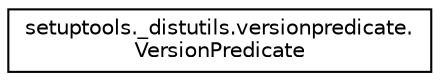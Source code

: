 digraph "Graphical Class Hierarchy"
{
 // LATEX_PDF_SIZE
  edge [fontname="Helvetica",fontsize="10",labelfontname="Helvetica",labelfontsize="10"];
  node [fontname="Helvetica",fontsize="10",shape=record];
  rankdir="LR";
  Node0 [label="setuptools._distutils.versionpredicate.\lVersionPredicate",height=0.2,width=0.4,color="black", fillcolor="white", style="filled",URL="$classsetuptools_1_1__distutils_1_1versionpredicate_1_1_version_predicate.html",tooltip=" "];
}
